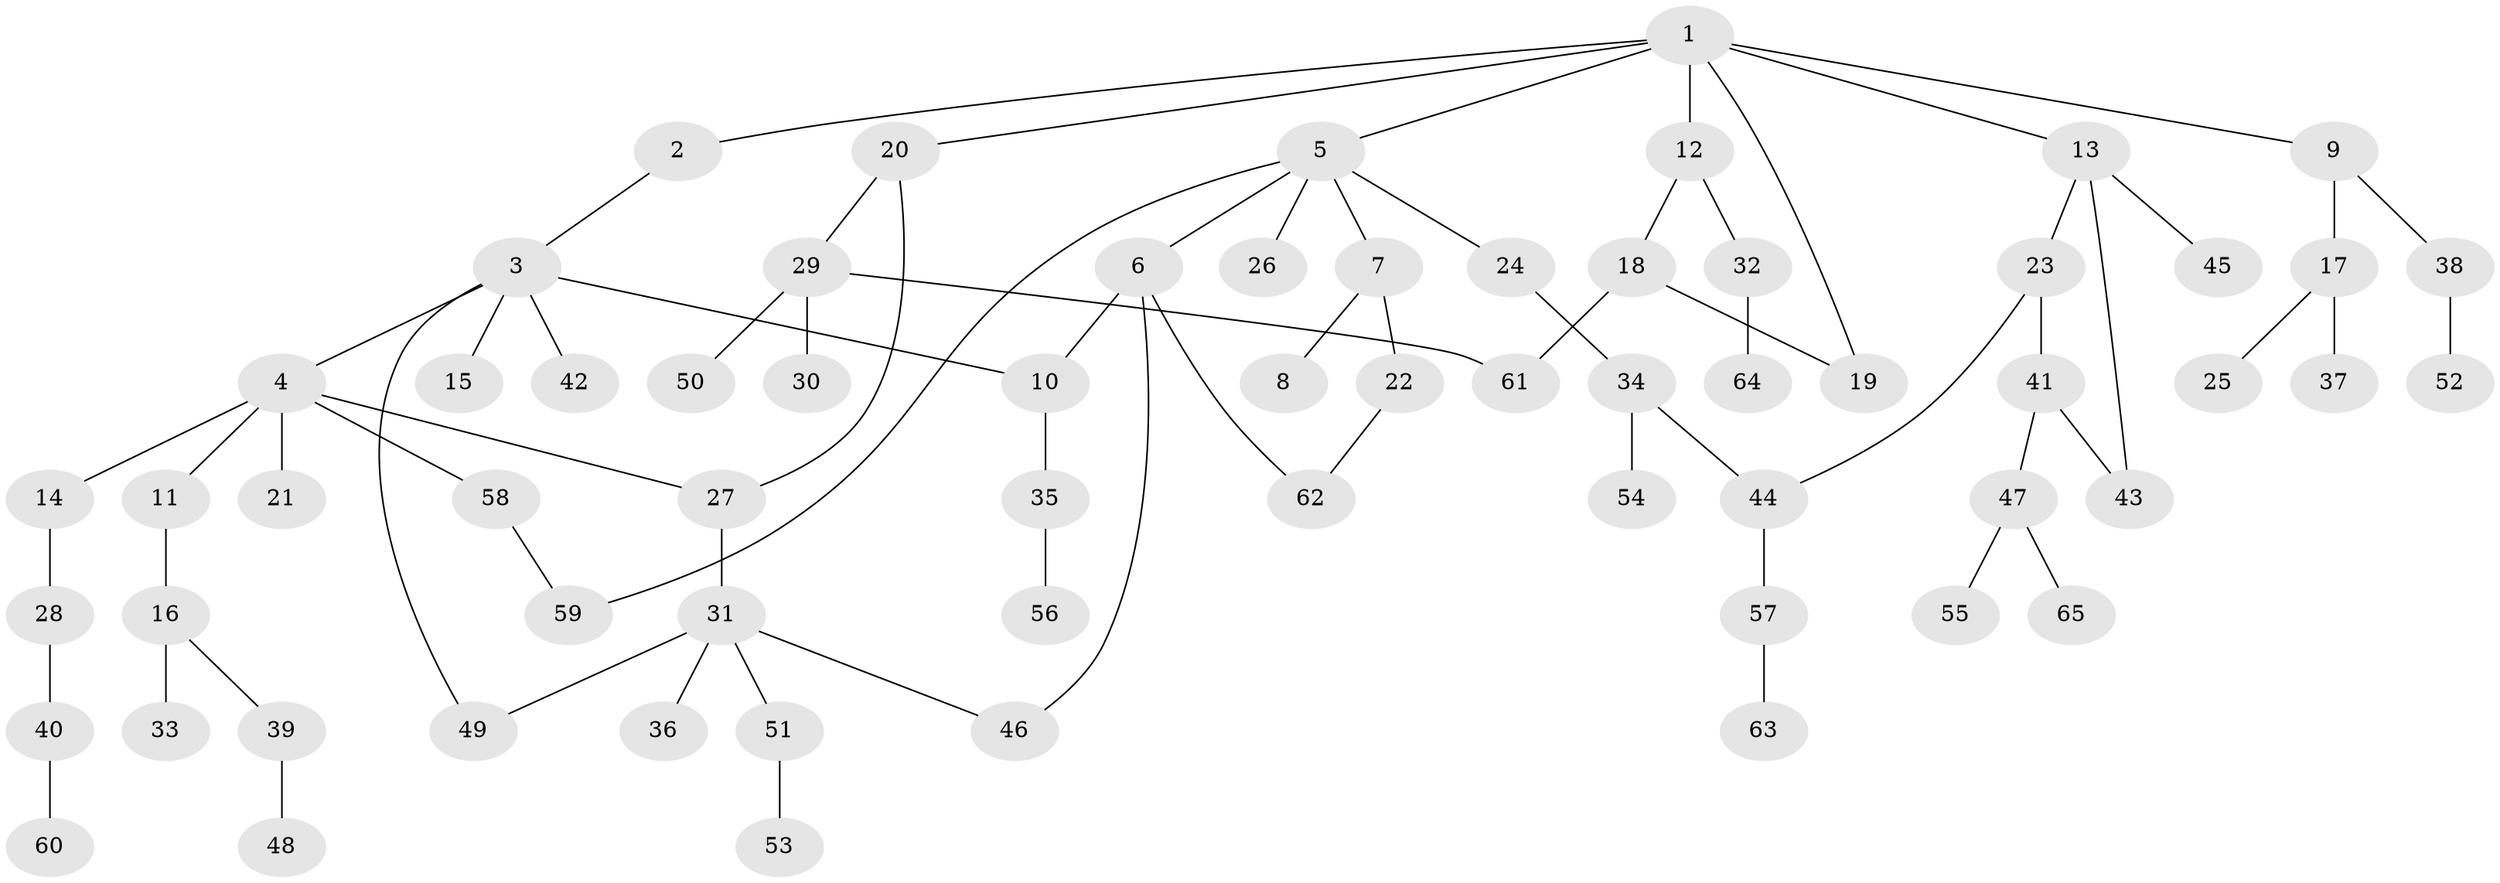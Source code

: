 // coarse degree distribution, {3: 0.23076923076923078, 9: 0.038461538461538464, 5: 0.07692307692307693, 2: 0.19230769230769232, 1: 0.34615384615384615, 4: 0.11538461538461539}
// Generated by graph-tools (version 1.1) at 2025/36/03/04/25 23:36:07]
// undirected, 65 vertices, 74 edges
graph export_dot {
  node [color=gray90,style=filled];
  1;
  2;
  3;
  4;
  5;
  6;
  7;
  8;
  9;
  10;
  11;
  12;
  13;
  14;
  15;
  16;
  17;
  18;
  19;
  20;
  21;
  22;
  23;
  24;
  25;
  26;
  27;
  28;
  29;
  30;
  31;
  32;
  33;
  34;
  35;
  36;
  37;
  38;
  39;
  40;
  41;
  42;
  43;
  44;
  45;
  46;
  47;
  48;
  49;
  50;
  51;
  52;
  53;
  54;
  55;
  56;
  57;
  58;
  59;
  60;
  61;
  62;
  63;
  64;
  65;
  1 -- 2;
  1 -- 5;
  1 -- 9;
  1 -- 12;
  1 -- 13;
  1 -- 19;
  1 -- 20;
  2 -- 3;
  3 -- 4;
  3 -- 10;
  3 -- 15;
  3 -- 42;
  3 -- 49;
  4 -- 11;
  4 -- 14;
  4 -- 21;
  4 -- 58;
  4 -- 27;
  5 -- 6;
  5 -- 7;
  5 -- 24;
  5 -- 26;
  5 -- 59;
  6 -- 62;
  6 -- 46;
  6 -- 10;
  7 -- 8;
  7 -- 22;
  9 -- 17;
  9 -- 38;
  10 -- 35;
  11 -- 16;
  12 -- 18;
  12 -- 32;
  13 -- 23;
  13 -- 43;
  13 -- 45;
  14 -- 28;
  16 -- 33;
  16 -- 39;
  17 -- 25;
  17 -- 37;
  18 -- 19;
  18 -- 61;
  20 -- 27;
  20 -- 29;
  22 -- 62;
  23 -- 41;
  23 -- 44;
  24 -- 34;
  27 -- 31;
  28 -- 40;
  29 -- 30;
  29 -- 50;
  29 -- 61;
  31 -- 36;
  31 -- 46;
  31 -- 49;
  31 -- 51;
  32 -- 64;
  34 -- 44;
  34 -- 54;
  35 -- 56;
  38 -- 52;
  39 -- 48;
  40 -- 60;
  41 -- 47;
  41 -- 43;
  44 -- 57;
  47 -- 55;
  47 -- 65;
  51 -- 53;
  57 -- 63;
  58 -- 59;
}
